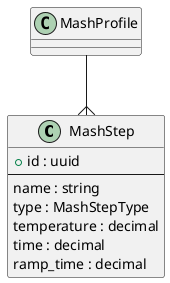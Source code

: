 @startuml
class "MashStep" as MashStep {
    + id : uuid
    --
    name : string                           /' Mash Step Name '/
    type : MashStepType                     /' MashStepType id '/
    temperature : decimal                   /' EngUnit: C, Temperature '/
    time : decimal                          /' EngUnit: min, Time '/
    ramp_time : decimal                     /' EngUnit: min, Ramp Time '/
}

MashProfile --{ MashStep
@enduml